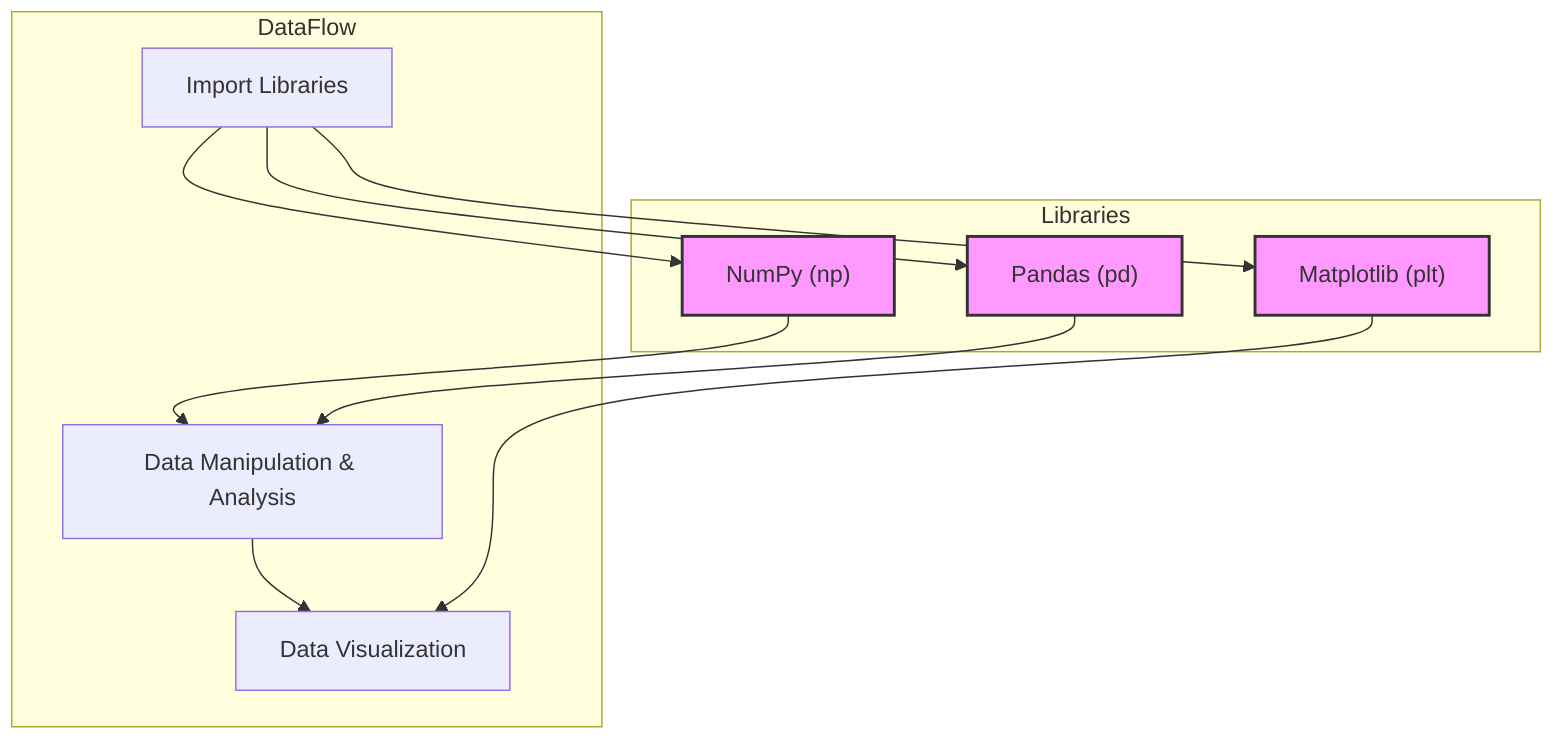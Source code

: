 flowchart TD
    subgraph Libraries
        A["Matplotlib (plt)"]:::library
        B["NumPy (np)"]:::library
        C["Pandas (pd)"]:::library
    end

    classDef library fill:#f9f,stroke:#333,stroke-width:2px;

    subgraph DataFlow
        direction TB
        D["Import Libraries"] --> A
        D --> B
        D --> C

        E["Data Manipulation & Analysis"] --> F["Data Visualization"]

        B --> E
        C --> E
        A --> F
    end